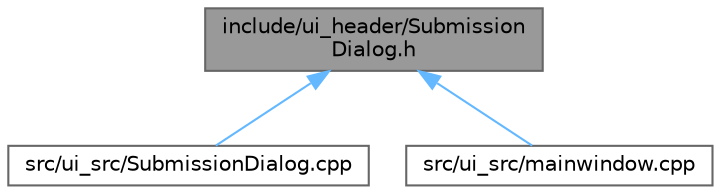 digraph "include/ui_header/SubmissionDialog.h"
{
 // LATEX_PDF_SIZE
  bgcolor="transparent";
  edge [fontname=Helvetica,fontsize=10,labelfontname=Helvetica,labelfontsize=10];
  node [fontname=Helvetica,fontsize=10,shape=box,height=0.2,width=0.4];
  Node1 [id="Node000001",label="include/ui_header/Submission\lDialog.h",height=0.2,width=0.4,color="gray40", fillcolor="grey60", style="filled", fontcolor="black",tooltip="Definition of the SubmissionDialog class."];
  Node1 -> Node2 [id="edge3_Node000001_Node000002",dir="back",color="steelblue1",style="solid",tooltip=" "];
  Node2 [id="Node000002",label="src/ui_src/SubmissionDialog.cpp",height=0.2,width=0.4,color="grey40", fillcolor="white", style="filled",URL="$SubmissionDialog_8cpp.html",tooltip="Implements the SubmissionDialog class."];
  Node1 -> Node3 [id="edge4_Node000001_Node000003",dir="back",color="steelblue1",style="solid",tooltip=" "];
  Node3 [id="Node000003",label="src/ui_src/mainwindow.cpp",height=0.2,width=0.4,color="grey40", fillcolor="white", style="filled",URL="$mainwindow_8cpp.html",tooltip="Implementation of MainWindow class for the University Exam Identity Verification System."];
}
